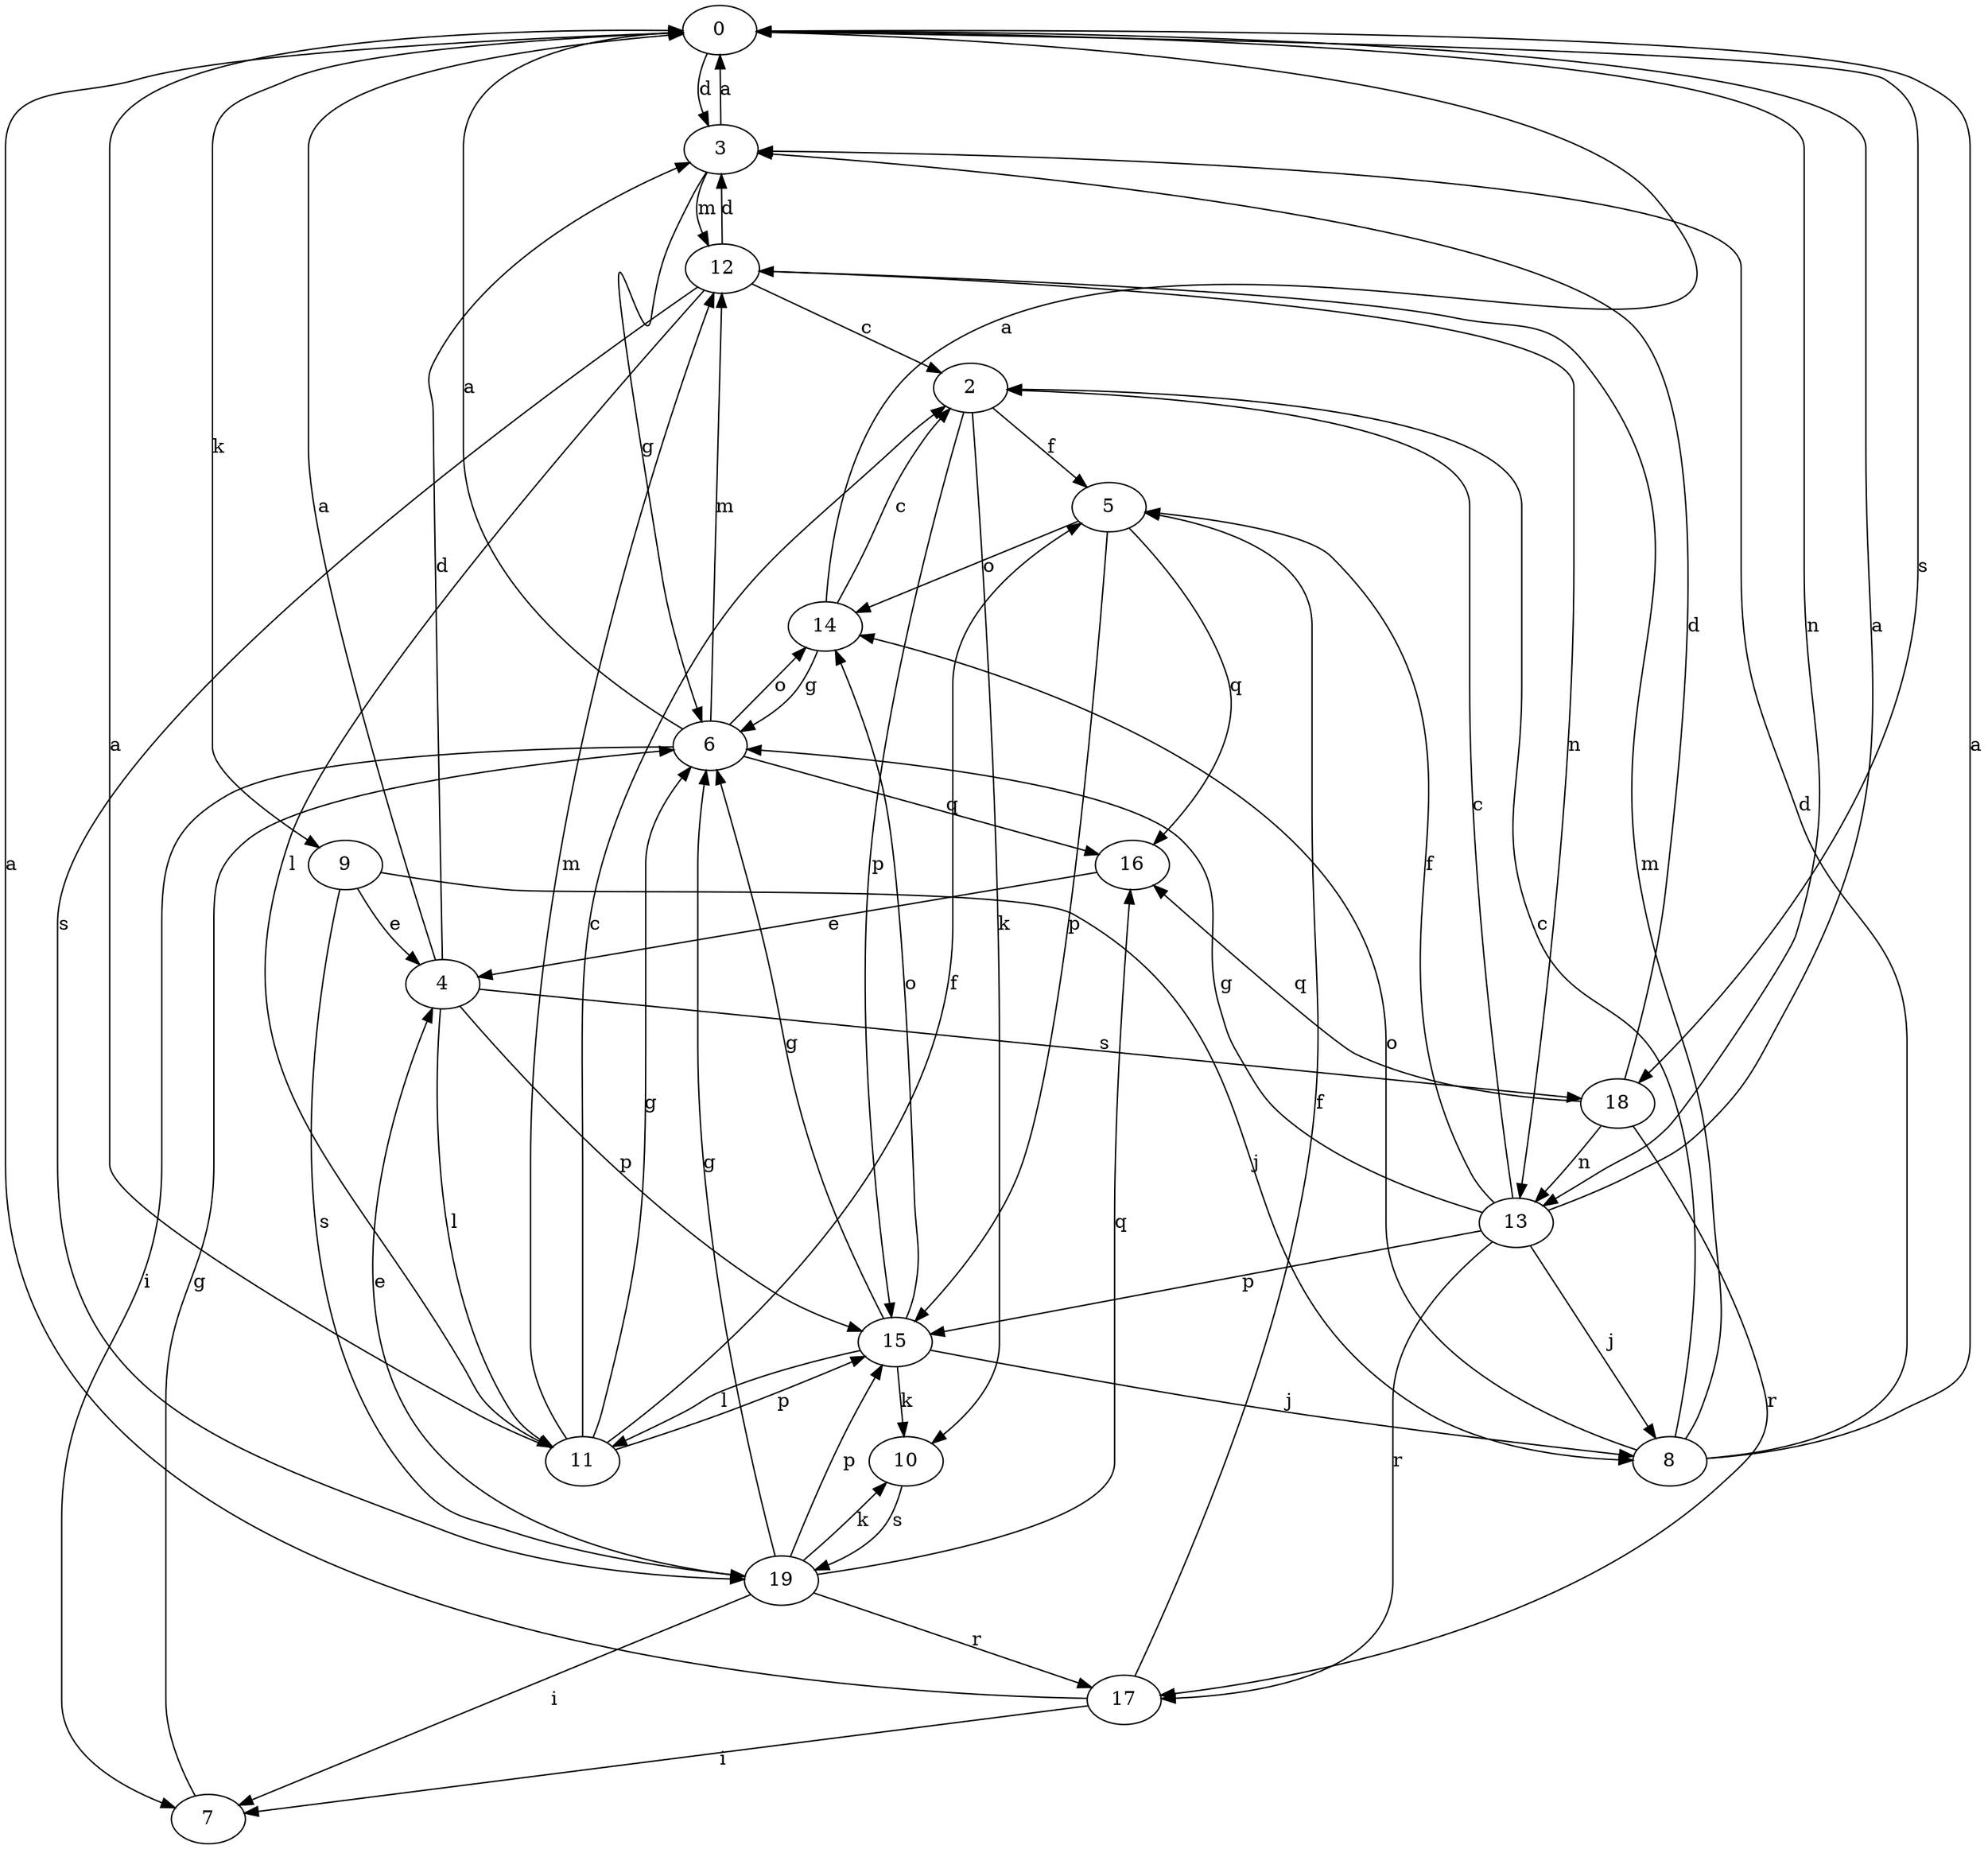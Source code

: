 strict digraph  {
0;
2;
3;
4;
5;
6;
7;
8;
9;
10;
11;
12;
13;
14;
15;
16;
17;
18;
19;
0 -> 3  [label=d];
0 -> 9  [label=k];
0 -> 13  [label=n];
0 -> 18  [label=s];
2 -> 5  [label=f];
2 -> 10  [label=k];
2 -> 15  [label=p];
3 -> 0  [label=a];
3 -> 6  [label=g];
3 -> 12  [label=m];
4 -> 0  [label=a];
4 -> 3  [label=d];
4 -> 11  [label=l];
4 -> 15  [label=p];
4 -> 18  [label=s];
5 -> 14  [label=o];
5 -> 15  [label=p];
5 -> 16  [label=q];
6 -> 0  [label=a];
6 -> 7  [label=i];
6 -> 12  [label=m];
6 -> 14  [label=o];
6 -> 16  [label=q];
7 -> 6  [label=g];
8 -> 0  [label=a];
8 -> 2  [label=c];
8 -> 3  [label=d];
8 -> 12  [label=m];
8 -> 14  [label=o];
9 -> 4  [label=e];
9 -> 8  [label=j];
9 -> 19  [label=s];
10 -> 19  [label=s];
11 -> 0  [label=a];
11 -> 2  [label=c];
11 -> 5  [label=f];
11 -> 6  [label=g];
11 -> 12  [label=m];
11 -> 15  [label=p];
12 -> 2  [label=c];
12 -> 3  [label=d];
12 -> 11  [label=l];
12 -> 13  [label=n];
12 -> 19  [label=s];
13 -> 0  [label=a];
13 -> 2  [label=c];
13 -> 5  [label=f];
13 -> 6  [label=g];
13 -> 8  [label=j];
13 -> 15  [label=p];
13 -> 17  [label=r];
14 -> 0  [label=a];
14 -> 2  [label=c];
14 -> 6  [label=g];
15 -> 6  [label=g];
15 -> 8  [label=j];
15 -> 10  [label=k];
15 -> 11  [label=l];
15 -> 14  [label=o];
16 -> 4  [label=e];
17 -> 0  [label=a];
17 -> 5  [label=f];
17 -> 7  [label=i];
18 -> 3  [label=d];
18 -> 13  [label=n];
18 -> 16  [label=q];
18 -> 17  [label=r];
19 -> 4  [label=e];
19 -> 6  [label=g];
19 -> 7  [label=i];
19 -> 10  [label=k];
19 -> 15  [label=p];
19 -> 16  [label=q];
19 -> 17  [label=r];
}
